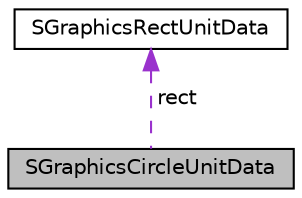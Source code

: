 digraph "SGraphicsCircleUnitData"
{
  edge [fontname="Helvetica",fontsize="10",labelfontname="Helvetica",labelfontsize="10"];
  node [fontname="Helvetica",fontsize="10",shape=record];
  Node1 [label="SGraphicsCircleUnitData",height=0.2,width=0.4,color="black", fillcolor="grey75", style="filled", fontcolor="black"];
  Node2 -> Node1 [dir="back",color="darkorchid3",fontsize="10",style="dashed",label=" rect" ,fontname="Helvetica"];
  Node2 [label="SGraphicsRectUnitData",height=0.2,width=0.4,color="black", fillcolor="white", style="filled",URL="$struct_s_graphics_rect_unit_data.html"];
}
